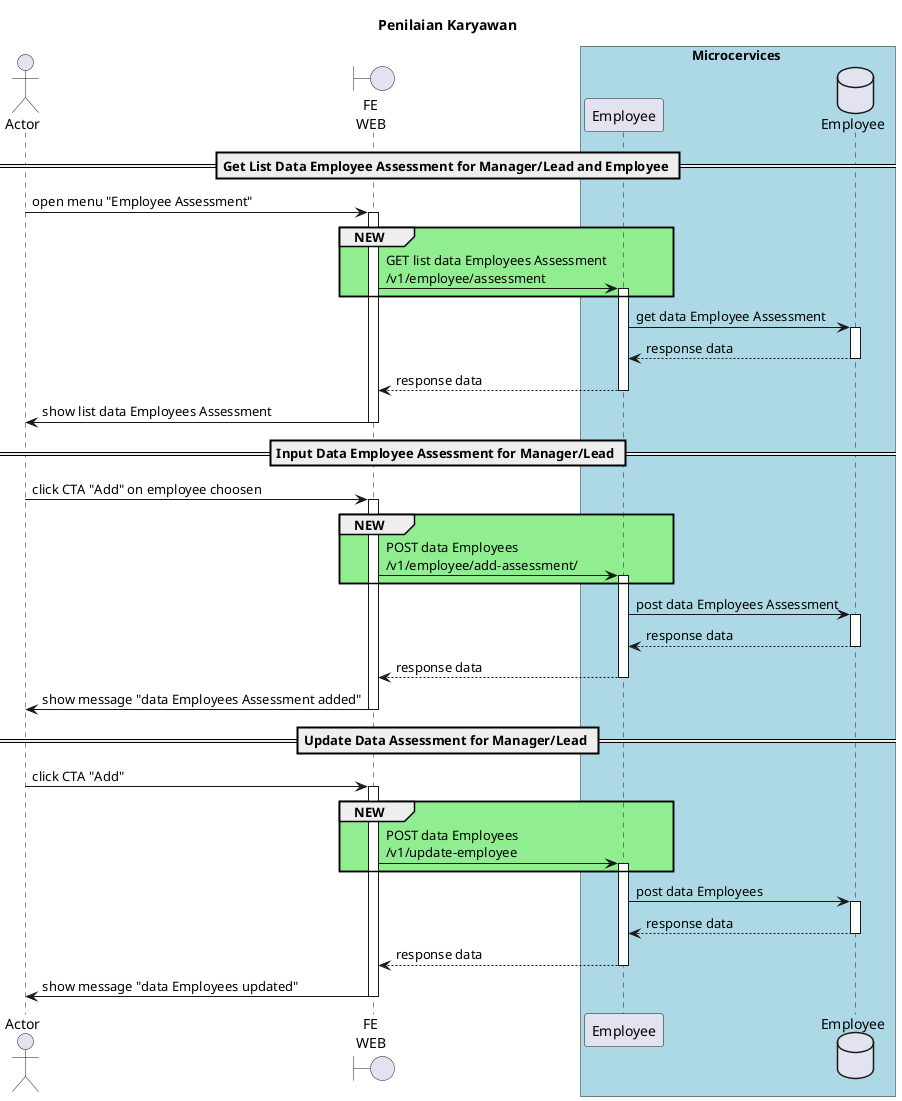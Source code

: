 @startuml penilaian karyawan
title Penilaian Karyawan

actor Actor as act
boundary "FE\nWEB" as fe
box Microcervices #LightBlue
participant "Employee" as Employee
database Employee as dbEmployee
end box

== Get List Data Employee Assessment for Manager/Lead and Employee ==
act->fe--++: open menu "Employee Assessment"
group #LightGreen NEW
    fe -> Employee ++: GET list data Employees Assessment\n/v1/employee/assessment
end
Employee->dbEmployee++ : get data Employee Assessment
dbEmployee-->Employee-- : response data
Employee --> fe -- : response data
fe -> act --: show list data Employees Assessment

== Input Data Employee Assessment for Manager/Lead ==
act->fe--++: click CTA "Add" on employee choosen
group #LightGreen NEW
    fe -> Employee ++: POST data Employees \n/v1/employee/add-assessment/
end
Employee->dbEmployee++ : post data Employees Assessment
dbEmployee-->Employee-- : response data
Employee --> fe -- : response data
fe -> act --: show message "data Employees Assessment added"

== Update Data Assessment for Manager/Lead ==
act->fe--++: click CTA "Add"
group #LightGreen NEW
    fe -> Employee ++: POST data Employees \n/v1/update-employee
end
Employee->dbEmployee++ : post data Employees
dbEmployee-->Employee-- : response data
Employee --> fe -- : response data
fe -> act --: show message "data Employees updated"
@enduml